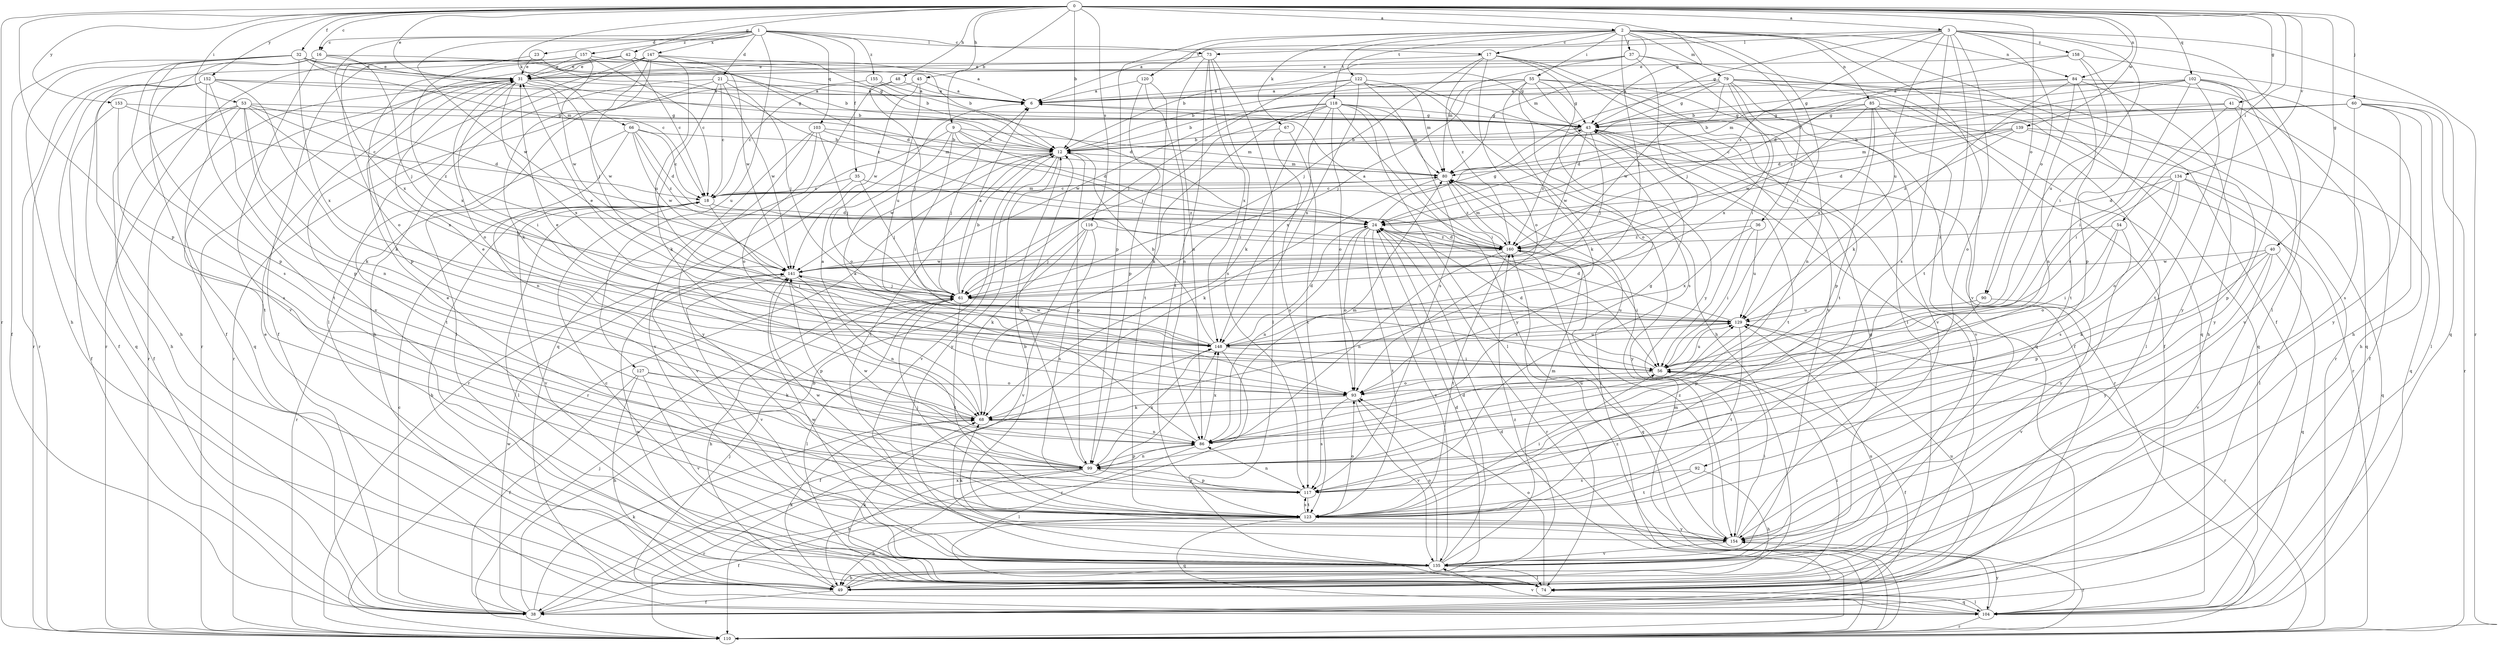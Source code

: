strict digraph  {
0;
1;
2;
3;
6;
9;
12;
16;
17;
18;
21;
23;
24;
31;
32;
35;
36;
37;
38;
40;
41;
42;
43;
45;
48;
49;
53;
54;
55;
56;
60;
61;
66;
67;
68;
73;
74;
79;
80;
84;
85;
86;
90;
92;
93;
99;
102;
103;
104;
110;
116;
117;
118;
120;
122;
123;
127;
129;
134;
135;
139;
141;
147;
148;
152;
153;
154;
155;
157;
158;
160;
0 -> 2  [label=a];
0 -> 3  [label=a];
0 -> 9  [label=b];
0 -> 12  [label=b];
0 -> 16  [label=c];
0 -> 31  [label=e];
0 -> 32  [label=f];
0 -> 40  [label=g];
0 -> 41  [label=g];
0 -> 42  [label=g];
0 -> 43  [label=g];
0 -> 45  [label=h];
0 -> 48  [label=h];
0 -> 53  [label=i];
0 -> 54  [label=i];
0 -> 60  [label=j];
0 -> 66  [label=k];
0 -> 84  [label=n];
0 -> 90  [label=o];
0 -> 99  [label=p];
0 -> 102  [label=q];
0 -> 110  [label=r];
0 -> 116  [label=s];
0 -> 134  [label=v];
0 -> 139  [label=w];
0 -> 152  [label=y];
0 -> 153  [label=y];
1 -> 16  [label=c];
1 -> 17  [label=c];
1 -> 21  [label=d];
1 -> 23  [label=d];
1 -> 35  [label=f];
1 -> 73  [label=l];
1 -> 103  [label=q];
1 -> 127  [label=u];
1 -> 141  [label=w];
1 -> 147  [label=x];
1 -> 148  [label=x];
1 -> 155  [label=z];
1 -> 157  [label=z];
2 -> 17  [label=c];
2 -> 36  [label=f];
2 -> 37  [label=f];
2 -> 38  [label=f];
2 -> 55  [label=i];
2 -> 56  [label=i];
2 -> 61  [label=j];
2 -> 67  [label=k];
2 -> 79  [label=m];
2 -> 80  [label=m];
2 -> 84  [label=n];
2 -> 85  [label=n];
2 -> 99  [label=p];
2 -> 118  [label=t];
2 -> 120  [label=t];
2 -> 122  [label=t];
2 -> 135  [label=v];
3 -> 6  [label=a];
3 -> 43  [label=g];
3 -> 56  [label=i];
3 -> 73  [label=l];
3 -> 74  [label=l];
3 -> 90  [label=o];
3 -> 92  [label=o];
3 -> 110  [label=r];
3 -> 117  [label=s];
3 -> 123  [label=t];
3 -> 129  [label=u];
3 -> 158  [label=z];
3 -> 160  [label=z];
6 -> 43  [label=g];
9 -> 12  [label=b];
9 -> 24  [label=d];
9 -> 56  [label=i];
9 -> 61  [label=j];
9 -> 80  [label=m];
9 -> 93  [label=o];
9 -> 110  [label=r];
12 -> 80  [label=m];
12 -> 99  [label=p];
12 -> 110  [label=r];
12 -> 123  [label=t];
12 -> 135  [label=v];
12 -> 141  [label=w];
12 -> 154  [label=y];
16 -> 12  [label=b];
16 -> 31  [label=e];
16 -> 38  [label=f];
16 -> 61  [label=j];
16 -> 110  [label=r];
16 -> 135  [label=v];
17 -> 31  [label=e];
17 -> 61  [label=j];
17 -> 74  [label=l];
17 -> 93  [label=o];
17 -> 135  [label=v];
17 -> 154  [label=y];
17 -> 160  [label=z];
18 -> 24  [label=d];
18 -> 49  [label=h];
18 -> 56  [label=i];
18 -> 74  [label=l];
18 -> 80  [label=m];
18 -> 110  [label=r];
18 -> 135  [label=v];
21 -> 6  [label=a];
21 -> 18  [label=c];
21 -> 49  [label=h];
21 -> 61  [label=j];
21 -> 68  [label=k];
21 -> 74  [label=l];
21 -> 141  [label=w];
23 -> 31  [label=e];
23 -> 148  [label=x];
23 -> 160  [label=z];
24 -> 43  [label=g];
24 -> 86  [label=n];
24 -> 93  [label=o];
24 -> 110  [label=r];
24 -> 123  [label=t];
24 -> 135  [label=v];
24 -> 160  [label=z];
31 -> 6  [label=a];
31 -> 12  [label=b];
31 -> 56  [label=i];
31 -> 93  [label=o];
31 -> 104  [label=q];
31 -> 110  [label=r];
31 -> 141  [label=w];
31 -> 148  [label=x];
32 -> 18  [label=c];
32 -> 31  [label=e];
32 -> 38  [label=f];
32 -> 43  [label=g];
32 -> 49  [label=h];
32 -> 80  [label=m];
32 -> 99  [label=p];
32 -> 117  [label=s];
32 -> 148  [label=x];
35 -> 18  [label=c];
35 -> 61  [label=j];
35 -> 135  [label=v];
35 -> 160  [label=z];
36 -> 56  [label=i];
36 -> 129  [label=u];
36 -> 148  [label=x];
36 -> 160  [label=z];
37 -> 12  [label=b];
37 -> 31  [label=e];
37 -> 56  [label=i];
37 -> 61  [label=j];
37 -> 80  [label=m];
37 -> 104  [label=q];
38 -> 12  [label=b];
38 -> 18  [label=c];
38 -> 68  [label=k];
38 -> 141  [label=w];
38 -> 148  [label=x];
40 -> 68  [label=k];
40 -> 99  [label=p];
40 -> 104  [label=q];
40 -> 135  [label=v];
40 -> 141  [label=w];
40 -> 154  [label=y];
41 -> 24  [label=d];
41 -> 38  [label=f];
41 -> 43  [label=g];
41 -> 56  [label=i];
41 -> 154  [label=y];
42 -> 12  [label=b];
42 -> 18  [label=c];
42 -> 24  [label=d];
42 -> 31  [label=e];
42 -> 43  [label=g];
42 -> 99  [label=p];
42 -> 110  [label=r];
43 -> 12  [label=b];
43 -> 61  [label=j];
43 -> 74  [label=l];
43 -> 110  [label=r];
43 -> 123  [label=t];
43 -> 141  [label=w];
43 -> 160  [label=z];
45 -> 6  [label=a];
45 -> 104  [label=q];
45 -> 129  [label=u];
45 -> 141  [label=w];
48 -> 6  [label=a];
48 -> 18  [label=c];
48 -> 61  [label=j];
49 -> 24  [label=d];
49 -> 38  [label=f];
49 -> 56  [label=i];
49 -> 68  [label=k];
49 -> 129  [label=u];
49 -> 160  [label=z];
53 -> 24  [label=d];
53 -> 38  [label=f];
53 -> 43  [label=g];
53 -> 49  [label=h];
53 -> 68  [label=k];
53 -> 86  [label=n];
53 -> 123  [label=t];
53 -> 148  [label=x];
53 -> 160  [label=z];
54 -> 56  [label=i];
54 -> 93  [label=o];
54 -> 154  [label=y];
54 -> 160  [label=z];
55 -> 6  [label=a];
55 -> 12  [label=b];
55 -> 38  [label=f];
55 -> 43  [label=g];
55 -> 61  [label=j];
55 -> 68  [label=k];
55 -> 93  [label=o];
55 -> 117  [label=s];
55 -> 123  [label=t];
56 -> 24  [label=d];
56 -> 31  [label=e];
56 -> 38  [label=f];
56 -> 93  [label=o];
56 -> 129  [label=u];
60 -> 12  [label=b];
60 -> 18  [label=c];
60 -> 43  [label=g];
60 -> 49  [label=h];
60 -> 74  [label=l];
60 -> 110  [label=r];
60 -> 117  [label=s];
60 -> 154  [label=y];
61 -> 6  [label=a];
61 -> 12  [label=b];
61 -> 49  [label=h];
61 -> 74  [label=l];
61 -> 123  [label=t];
61 -> 129  [label=u];
66 -> 12  [label=b];
66 -> 18  [label=c];
66 -> 24  [label=d];
66 -> 86  [label=n];
66 -> 123  [label=t];
66 -> 141  [label=w];
66 -> 160  [label=z];
67 -> 12  [label=b];
67 -> 117  [label=s];
67 -> 123  [label=t];
68 -> 6  [label=a];
68 -> 31  [label=e];
68 -> 86  [label=n];
73 -> 31  [label=e];
73 -> 74  [label=l];
73 -> 86  [label=n];
73 -> 117  [label=s];
73 -> 123  [label=t];
73 -> 148  [label=x];
74 -> 31  [label=e];
74 -> 68  [label=k];
74 -> 93  [label=o];
74 -> 104  [label=q];
74 -> 129  [label=u];
74 -> 141  [label=w];
79 -> 6  [label=a];
79 -> 38  [label=f];
79 -> 43  [label=g];
79 -> 80  [label=m];
79 -> 86  [label=n];
79 -> 104  [label=q];
79 -> 110  [label=r];
79 -> 135  [label=v];
79 -> 141  [label=w];
79 -> 148  [label=x];
80 -> 18  [label=c];
80 -> 68  [label=k];
80 -> 74  [label=l];
80 -> 154  [label=y];
80 -> 160  [label=z];
84 -> 6  [label=a];
84 -> 43  [label=g];
84 -> 49  [label=h];
84 -> 68  [label=k];
84 -> 86  [label=n];
84 -> 104  [label=q];
84 -> 123  [label=t];
85 -> 24  [label=d];
85 -> 43  [label=g];
85 -> 74  [label=l];
85 -> 99  [label=p];
85 -> 110  [label=r];
85 -> 129  [label=u];
85 -> 135  [label=v];
85 -> 141  [label=w];
86 -> 6  [label=a];
86 -> 43  [label=g];
86 -> 74  [label=l];
86 -> 80  [label=m];
86 -> 99  [label=p];
86 -> 129  [label=u];
86 -> 148  [label=x];
90 -> 99  [label=p];
90 -> 129  [label=u];
90 -> 135  [label=v];
92 -> 49  [label=h];
92 -> 117  [label=s];
92 -> 123  [label=t];
93 -> 68  [label=k];
93 -> 117  [label=s];
93 -> 135  [label=v];
99 -> 12  [label=b];
99 -> 49  [label=h];
99 -> 74  [label=l];
99 -> 86  [label=n];
99 -> 110  [label=r];
99 -> 117  [label=s];
99 -> 141  [label=w];
99 -> 148  [label=x];
102 -> 6  [label=a];
102 -> 12  [label=b];
102 -> 49  [label=h];
102 -> 56  [label=i];
102 -> 80  [label=m];
102 -> 123  [label=t];
102 -> 135  [label=v];
102 -> 154  [label=y];
102 -> 160  [label=z];
103 -> 12  [label=b];
103 -> 61  [label=j];
103 -> 80  [label=m];
103 -> 93  [label=o];
103 -> 135  [label=v];
103 -> 154  [label=y];
104 -> 61  [label=j];
104 -> 74  [label=l];
104 -> 110  [label=r];
104 -> 135  [label=v];
104 -> 154  [label=y];
110 -> 24  [label=d];
110 -> 61  [label=j];
110 -> 80  [label=m];
110 -> 160  [label=z];
116 -> 61  [label=j];
116 -> 68  [label=k];
116 -> 117  [label=s];
116 -> 135  [label=v];
116 -> 160  [label=z];
117 -> 86  [label=n];
117 -> 99  [label=p];
117 -> 123  [label=t];
118 -> 12  [label=b];
118 -> 43  [label=g];
118 -> 56  [label=i];
118 -> 61  [label=j];
118 -> 68  [label=k];
118 -> 74  [label=l];
118 -> 80  [label=m];
118 -> 93  [label=o];
118 -> 141  [label=w];
118 -> 148  [label=x];
118 -> 154  [label=y];
120 -> 6  [label=a];
120 -> 86  [label=n];
120 -> 99  [label=p];
120 -> 123  [label=t];
122 -> 6  [label=a];
122 -> 49  [label=h];
122 -> 61  [label=j];
122 -> 68  [label=k];
122 -> 80  [label=m];
122 -> 104  [label=q];
122 -> 117  [label=s];
122 -> 148  [label=x];
123 -> 31  [label=e];
123 -> 38  [label=f];
123 -> 49  [label=h];
123 -> 56  [label=i];
123 -> 61  [label=j];
123 -> 93  [label=o];
123 -> 104  [label=q];
123 -> 117  [label=s];
123 -> 141  [label=w];
123 -> 154  [label=y];
127 -> 38  [label=f];
127 -> 49  [label=h];
127 -> 68  [label=k];
127 -> 93  [label=o];
127 -> 135  [label=v];
129 -> 24  [label=d];
129 -> 31  [label=e];
129 -> 110  [label=r];
129 -> 123  [label=t];
129 -> 148  [label=x];
134 -> 18  [label=c];
134 -> 24  [label=d];
134 -> 74  [label=l];
134 -> 93  [label=o];
134 -> 104  [label=q];
134 -> 117  [label=s];
134 -> 148  [label=x];
135 -> 18  [label=c];
135 -> 24  [label=d];
135 -> 49  [label=h];
135 -> 74  [label=l];
135 -> 80  [label=m];
135 -> 93  [label=o];
135 -> 141  [label=w];
139 -> 12  [label=b];
139 -> 24  [label=d];
139 -> 80  [label=m];
139 -> 99  [label=p];
139 -> 104  [label=q];
139 -> 160  [label=z];
141 -> 61  [label=j];
141 -> 86  [label=n];
141 -> 99  [label=p];
141 -> 135  [label=v];
147 -> 6  [label=a];
147 -> 31  [label=e];
147 -> 61  [label=j];
147 -> 68  [label=k];
147 -> 74  [label=l];
147 -> 110  [label=r];
147 -> 129  [label=u];
147 -> 135  [label=v];
147 -> 141  [label=w];
148 -> 12  [label=b];
148 -> 24  [label=d];
148 -> 38  [label=f];
148 -> 56  [label=i];
148 -> 110  [label=r];
148 -> 129  [label=u];
148 -> 141  [label=w];
152 -> 6  [label=a];
152 -> 38  [label=f];
152 -> 43  [label=g];
152 -> 49  [label=h];
152 -> 68  [label=k];
152 -> 99  [label=p];
152 -> 104  [label=q];
152 -> 123  [label=t];
153 -> 18  [label=c];
153 -> 38  [label=f];
153 -> 43  [label=g];
153 -> 117  [label=s];
154 -> 12  [label=b];
154 -> 43  [label=g];
154 -> 56  [label=i];
154 -> 68  [label=k];
154 -> 110  [label=r];
154 -> 135  [label=v];
154 -> 160  [label=z];
155 -> 6  [label=a];
155 -> 24  [label=d];
155 -> 110  [label=r];
157 -> 12  [label=b];
157 -> 18  [label=c];
157 -> 31  [label=e];
157 -> 38  [label=f];
157 -> 93  [label=o];
157 -> 110  [label=r];
157 -> 141  [label=w];
158 -> 24  [label=d];
158 -> 31  [label=e];
158 -> 99  [label=p];
158 -> 104  [label=q];
158 -> 129  [label=u];
160 -> 6  [label=a];
160 -> 24  [label=d];
160 -> 56  [label=i];
160 -> 80  [label=m];
160 -> 86  [label=n];
160 -> 104  [label=q];
160 -> 123  [label=t];
160 -> 141  [label=w];
}
